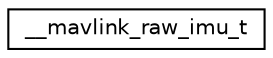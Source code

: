 digraph "Graphical Class Hierarchy"
{
 // INTERACTIVE_SVG=YES
  edge [fontname="Helvetica",fontsize="10",labelfontname="Helvetica",labelfontsize="10"];
  node [fontname="Helvetica",fontsize="10",shape=record];
  rankdir="LR";
  Node1 [label="__mavlink_raw_imu_t",height=0.2,width=0.4,color="black", fillcolor="white", style="filled",URL="$struct____mavlink__raw__imu__t.html"];
}

